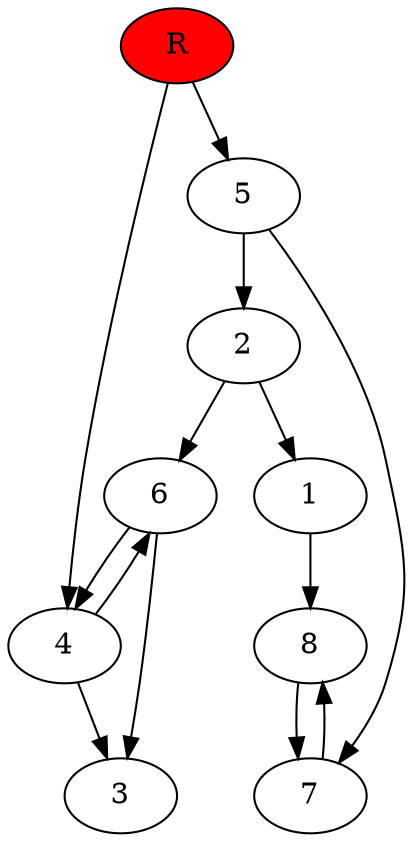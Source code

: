 digraph prb16555 {
	1
	2
	3
	4
	5
	6
	7
	8
	R [fillcolor="#ff0000" style=filled]
	1 -> 8
	2 -> 1
	2 -> 6
	4 -> 3
	4 -> 6
	5 -> 2
	5 -> 7
	6 -> 3
	6 -> 4
	7 -> 8
	8 -> 7
	R -> 4
	R -> 5
}
